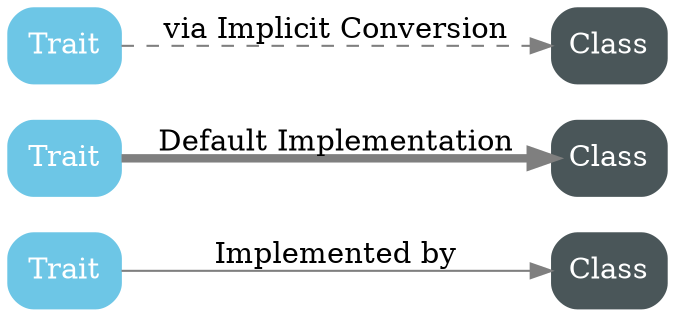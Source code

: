digraph Legend {
  edge [
    color="#7F7F7F"
  ];
  node [
    label="Trait"
    shape="box",
    style="rounded, filled",
    fontcolor="#FFFFFF",
    color="#6DC6E6"
  ];
  rankdir="LR";

  Class1 [label="Class", color="#4A5659"];
  Class2 [label="Class", color="#4A5659"];
  Class3 [label="Class", color="#4A5659"];

  Trait1 -> Class1 [label="Implemented by"];
  Trait2 -> Class2 [label="Default Implementation", penwidth="4"];
  Trait3 -> Class3 [label="via Implicit Conversion", style="dashed"];
}
